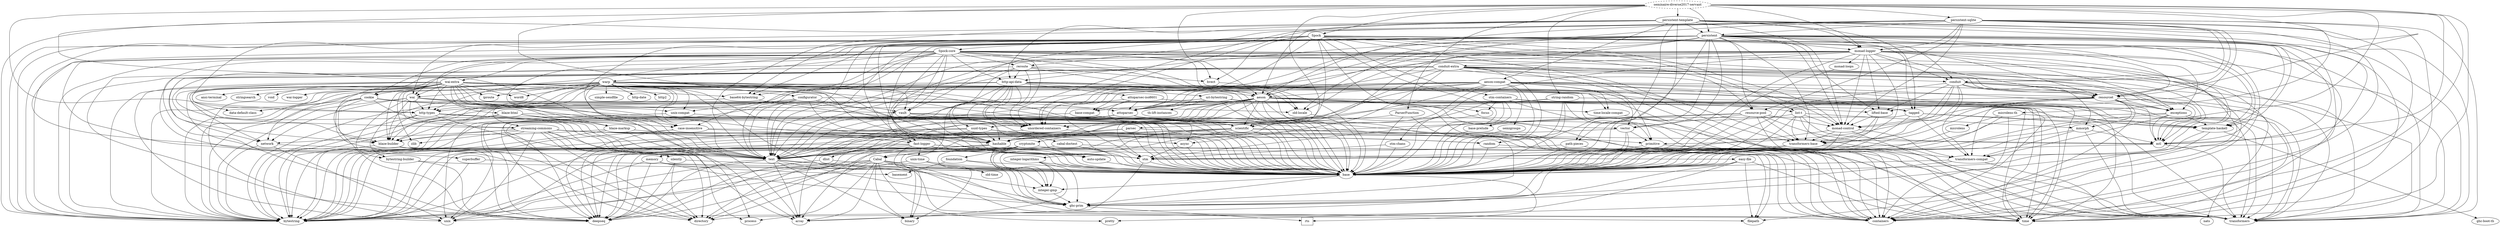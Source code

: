 strict digraph deps {
"seminaire-diverse2017-servant" [style=dashed];
{rank=max; "array"; };
{rank=max; "binary"; };
{rank=max; "bytestring"; };
{rank=max; "containers"; };
{rank=max; "deepseq"; };
{rank=max; "directory"; };
{rank=max; "filepath"; };
{rank=max; "ghc-boot-th"; };
{rank=max; "nats"; };
{rank=max; "pretty"; };
{rank=max; "process"; };
{rank=max; "rts" [shape=box]; };
{rank=max; "time"; };
{rank=max; "transformers"; };
{rank=max; "unix"; };
"Cabal" -> "array";
"Cabal" -> "base";
"Cabal" -> "binary";
"Cabal" -> "bytestring";
"Cabal" -> "containers";
"Cabal" -> "deepseq";
"Cabal" -> "directory";
"Cabal" -> "filepath";
"Cabal" -> "pretty";
"Cabal" -> "process";
"Cabal" -> "time";
"Cabal" -> "unix";
"ParserFunction" -> "base";
"ParserFunction" -> "containers";
"ParserFunction" -> "parsec";
"Spock" -> "Spock-core";
"Spock" -> "base";
"Spock" -> "base64-bytestring";
"Spock" -> "bytestring";
"Spock" -> "containers";
"Spock" -> "cryptonite";
"Spock" -> "focus";
"Spock" -> "hashable";
"Spock" -> "http-types";
"Spock" -> "hvect";
"Spock" -> "list-t";
"Spock" -> "monad-control";
"Spock" -> "mtl";
"Spock" -> "reroute";
"Spock" -> "resource-pool";
"Spock" -> "resourcet";
"Spock" -> "stm";
"Spock" -> "stm-containers";
"Spock" -> "text";
"Spock" -> "time";
"Spock" -> "transformers";
"Spock" -> "transformers-base";
"Spock" -> "unordered-containers";
"Spock" -> "vault";
"Spock" -> "wai";
"Spock-core" -> "aeson";
"Spock-core" -> "base";
"Spock-core" -> "base64-bytestring";
"Spock-core" -> "bytestring";
"Spock-core" -> "case-insensitive";
"Spock-core" -> "containers";
"Spock-core" -> "cookie";
"Spock-core" -> "directory";
"Spock-core" -> "hashable";
"Spock-core" -> "http-api-data";
"Spock-core" -> "http-types";
"Spock-core" -> "hvect";
"Spock-core" -> "mtl";
"Spock-core" -> "old-locale";
"Spock-core" -> "reroute";
"Spock-core" -> "resourcet";
"Spock-core" -> "stm";
"Spock-core" -> "superbuffer";
"Spock-core" -> "text";
"Spock-core" -> "time";
"Spock-core" -> "transformers";
"Spock-core" -> "unordered-containers";
"Spock-core" -> "vault";
"Spock-core" -> "wai";
"Spock-core" -> "wai-extra";
"Spock-core" -> "warp";
"aeson" -> "attoparsec";
"aeson" -> "base";
"aeson" -> "base-compat";
"aeson" -> "bytestring";
"aeson" -> "containers";
"aeson" -> "deepseq";
"aeson" -> "dlist";
"aeson" -> "ghc-prim";
"aeson" -> "hashable";
"aeson" -> "scientific";
"aeson" -> "tagged";
"aeson" -> "template-haskell";
"aeson" -> "text";
"aeson" -> "time";
"aeson" -> "time-locale-compat";
"aeson" -> "unordered-containers";
"aeson" -> "uuid-types";
"aeson" -> "vector";
"aeson-compat" -> "aeson";
"aeson-compat" -> "attoparsec";
"aeson-compat" -> "base";
"aeson-compat" -> "base-compat";
"aeson-compat" -> "bytestring";
"aeson-compat" -> "containers";
"aeson-compat" -> "exceptions";
"aeson-compat" -> "hashable";
"aeson-compat" -> "nats";
"aeson-compat" -> "scientific";
"aeson-compat" -> "semigroups";
"aeson-compat" -> "tagged";
"aeson-compat" -> "text";
"aeson-compat" -> "time";
"aeson-compat" -> "time-locale-compat";
"aeson-compat" -> "unordered-containers";
"aeson-compat" -> "vector";
"async" -> "base";
"async" -> "stm";
"attoparsec" -> "array";
"attoparsec" -> "base";
"attoparsec" -> "bytestring";
"attoparsec" -> "containers";
"attoparsec" -> "deepseq";
"attoparsec" -> "scientific";
"attoparsec" -> "text";
"attoparsec" -> "transformers";
"attoparsec-iso8601" -> "attoparsec";
"attoparsec-iso8601" -> "base";
"attoparsec-iso8601" -> "base-compat";
"attoparsec-iso8601" -> "text";
"attoparsec-iso8601" -> "time";
"auto-update" -> "base";
"base" -> "ghc-prim";
"base" -> "integer-gmp";
"base" -> "rts";
"base-compat" -> "base";
"base-compat" -> "unix";
"base-prelude" -> "base";
"base64-bytestring" -> "base";
"base64-bytestring" -> "bytestring";
"blaze-builder" -> "base";
"blaze-builder" -> "bytestring";
"blaze-builder" -> "deepseq";
"blaze-builder" -> "text";
"blaze-html" -> "base";
"blaze-html" -> "blaze-builder";
"blaze-html" -> "blaze-markup";
"blaze-html" -> "bytestring";
"blaze-html" -> "text";
"blaze-markup" -> "base";
"blaze-markup" -> "blaze-builder";
"blaze-markup" -> "bytestring";
"blaze-markup" -> "text";
"bytestring-builder" -> "base";
"bytestring-builder" -> "bytestring";
"bytestring-builder" -> "deepseq";
"cabal-doctest" -> "Cabal";
"cabal-doctest" -> "base";
"cabal-doctest" -> "directory";
"cabal-doctest" -> "filepath";
"case-insensitive" -> "base";
"case-insensitive" -> "bytestring";
"case-insensitive" -> "deepseq";
"case-insensitive" -> "hashable";
"case-insensitive" -> "text";
"conduit" -> "base";
"conduit" -> "exceptions";
"conduit" -> "lifted-base";
"conduit" -> "mmorph";
"conduit" -> "monad-control";
"conduit" -> "mtl";
"conduit" -> "primitive";
"conduit" -> "resourcet";
"conduit" -> "transformers";
"conduit" -> "transformers-base";
"conduit" -> "transformers-compat";
"conduit-extra" -> "async";
"conduit-extra" -> "attoparsec";
"conduit-extra" -> "base";
"conduit-extra" -> "blaze-builder";
"conduit-extra" -> "bytestring";
"conduit-extra" -> "conduit";
"conduit-extra" -> "directory";
"conduit-extra" -> "exceptions";
"conduit-extra" -> "filepath";
"conduit-extra" -> "monad-control";
"conduit-extra" -> "network";
"conduit-extra" -> "primitive";
"conduit-extra" -> "process";
"conduit-extra" -> "resourcet";
"conduit-extra" -> "stm";
"conduit-extra" -> "streaming-commons";
"conduit-extra" -> "text";
"conduit-extra" -> "transformers";
"conduit-extra" -> "transformers-base";
"configurator" -> "attoparsec";
"configurator" -> "base";
"configurator" -> "bytestring";
"configurator" -> "directory";
"configurator" -> "hashable";
"configurator" -> "text";
"configurator" -> "unix-compat";
"configurator" -> "unordered-containers";
"cookie" -> "base";
"cookie" -> "blaze-builder";
"cookie" -> "bytestring";
"cookie" -> "data-default-class";
"cookie" -> "deepseq";
"cookie" -> "old-locale";
"cookie" -> "text";
"cookie" -> "time";
"cryptonite" -> "base";
"cryptonite" -> "bytestring";
"cryptonite" -> "deepseq";
"cryptonite" -> "foundation";
"cryptonite" -> "ghc-prim";
"cryptonite" -> "integer-gmp";
"cryptonite" -> "memory";
"dlist" -> "base";
"dlist" -> "deepseq";
"easy-file" -> "base";
"easy-file" -> "directory";
"easy-file" -> "filepath";
"easy-file" -> "time";
"easy-file" -> "unix";
"exceptions" -> "base";
"exceptions" -> "mtl";
"exceptions" -> "stm";
"exceptions" -> "template-haskell";
"exceptions" -> "transformers";
"exceptions" -> "transformers-compat";
"fast-logger" -> "array";
"fast-logger" -> "auto-update";
"fast-logger" -> "base";
"fast-logger" -> "bytestring";
"fast-logger" -> "directory";
"fast-logger" -> "easy-file";
"fast-logger" -> "filepath";
"fast-logger" -> "text";
"fast-logger" -> "unix";
"fast-logger" -> "unix-time";
"focus" -> "base";
"foundation" -> "base";
"foundation" -> "basement";
"foundation" -> "ghc-prim";
"ghc-prim" -> "rts";
"hashable" -> "base";
"hashable" -> "bytestring";
"hashable" -> "deepseq";
"hashable" -> "ghc-prim";
"hashable" -> "integer-gmp";
"hashable" -> "text";
"http-api-data" -> "Cabal";
"http-api-data" -> "attoparsec";
"http-api-data" -> "attoparsec-iso8601";
"http-api-data" -> "base";
"http-api-data" -> "bytestring";
"http-api-data" -> "cabal-doctest";
"http-api-data" -> "containers";
"http-api-data" -> "hashable";
"http-api-data" -> "http-types";
"http-api-data" -> "text";
"http-api-data" -> "time";
"http-api-data" -> "time-locale-compat";
"http-api-data" -> "unordered-containers";
"http-api-data" -> "uri-bytestring";
"http-api-data" -> "uuid-types";
"http-types" -> "array";
"http-types" -> "base";
"http-types" -> "blaze-builder";
"http-types" -> "bytestring";
"http-types" -> "case-insensitive";
"http-types" -> "text";
"hvect" -> "base";
"integer-gmp" -> "ghc-prim";
"integer-logarithms" -> "array";
"integer-logarithms" -> "base";
"integer-logarithms" -> "ghc-prim";
"integer-logarithms" -> "integer-gmp";
"lifted-base" -> "base";
"lifted-base" -> "monad-control";
"lifted-base" -> "transformers-base";
"list-t" -> "base";
"list-t" -> "base-prelude";
"list-t" -> "mmorph";
"list-t" -> "monad-control";
"list-t" -> "mtl";
"list-t" -> "transformers";
"list-t" -> "transformers-base";
"memory" -> "base";
"memory" -> "basement";
"memory" -> "bytestring";
"memory" -> "deepseq";
"memory" -> "ghc-prim";
"microlens" -> "base";
"microlens-th" -> "base";
"microlens-th" -> "containers";
"microlens-th" -> "microlens";
"microlens-th" -> "template-haskell";
"mmorph" -> "base";
"mmorph" -> "mtl";
"mmorph" -> "transformers";
"mmorph" -> "transformers-compat";
"monad-control" -> "base";
"monad-control" -> "stm";
"monad-control" -> "transformers";
"monad-control" -> "transformers-base";
"monad-control" -> "transformers-compat";
"monad-logger" -> "base";
"monad-logger" -> "blaze-builder";
"monad-logger" -> "bytestring";
"monad-logger" -> "conduit";
"monad-logger" -> "conduit-extra";
"monad-logger" -> "exceptions";
"monad-logger" -> "fast-logger";
"monad-logger" -> "lifted-base";
"monad-logger" -> "monad-control";
"monad-logger" -> "monad-loops";
"monad-logger" -> "mtl";
"monad-logger" -> "resourcet";
"monad-logger" -> "stm";
"monad-logger" -> "stm-chans";
"monad-logger" -> "template-haskell";
"monad-logger" -> "text";
"monad-logger" -> "transformers";
"monad-logger" -> "transformers-base";
"monad-logger" -> "transformers-compat";
"monad-loops" -> "base";
"mtl" -> "base";
"mtl" -> "transformers";
"network" -> "base";
"network" -> "bytestring";
"network" -> "unix";
"old-locale" -> "base";
"parsec" -> "base";
"parsec" -> "bytestring";
"parsec" -> "mtl";
"parsec" -> "text";
"path-pieces" -> "base";
"path-pieces" -> "text";
"path-pieces" -> "time";
"persistent" -> "aeson";
"persistent" -> "attoparsec";
"persistent" -> "base";
"persistent" -> "base64-bytestring";
"persistent" -> "blaze-html";
"persistent" -> "blaze-markup";
"persistent" -> "bytestring";
"persistent" -> "conduit";
"persistent" -> "containers";
"persistent" -> "exceptions";
"persistent" -> "fast-logger";
"persistent" -> "http-api-data";
"persistent" -> "lifted-base";
"persistent" -> "monad-control";
"persistent" -> "monad-logger";
"persistent" -> "mtl";
"persistent" -> "old-locale";
"persistent" -> "path-pieces";
"persistent" -> "resource-pool";
"persistent" -> "resourcet";
"persistent" -> "scientific";
"persistent" -> "silently";
"persistent" -> "tagged";
"persistent" -> "template-haskell";
"persistent" -> "text";
"persistent" -> "time";
"persistent" -> "transformers";
"persistent" -> "transformers-base";
"persistent" -> "unordered-containers";
"persistent" -> "vector";
"persistent-sqlite" -> "aeson";
"persistent-sqlite" -> "base";
"persistent-sqlite" -> "bytestring";
"persistent-sqlite" -> "conduit";
"persistent-sqlite" -> "containers";
"persistent-sqlite" -> "microlens-th";
"persistent-sqlite" -> "monad-control";
"persistent-sqlite" -> "monad-logger";
"persistent-sqlite" -> "old-locale";
"persistent-sqlite" -> "persistent";
"persistent-sqlite" -> "resource-pool";
"persistent-sqlite" -> "resourcet";
"persistent-sqlite" -> "text";
"persistent-sqlite" -> "time";
"persistent-sqlite" -> "transformers";
"persistent-sqlite" -> "unordered-containers";
"persistent-template" -> "aeson";
"persistent-template" -> "aeson-compat";
"persistent-template" -> "base";
"persistent-template" -> "bytestring";
"persistent-template" -> "containers";
"persistent-template" -> "ghc-prim";
"persistent-template" -> "http-api-data";
"persistent-template" -> "monad-control";
"persistent-template" -> "monad-logger";
"persistent-template" -> "path-pieces";
"persistent-template" -> "persistent";
"persistent-template" -> "tagged";
"persistent-template" -> "template-haskell";
"persistent-template" -> "text";
"persistent-template" -> "transformers";
"persistent-template" -> "unordered-containers";
"primitive" -> "base";
"primitive" -> "ghc-prim";
"primitive" -> "transformers";
"random" -> "base";
"random" -> "time";
"reroute" -> "base";
"reroute" -> "deepseq";
"reroute" -> "hashable";
"reroute" -> "http-api-data";
"reroute" -> "hvect";
"reroute" -> "mtl";
"reroute" -> "text";
"reroute" -> "unordered-containers";
"resource-pool" -> "base";
"resource-pool" -> "hashable";
"resource-pool" -> "monad-control";
"resource-pool" -> "stm";
"resource-pool" -> "time";
"resource-pool" -> "transformers";
"resource-pool" -> "transformers-base";
"resource-pool" -> "vector";
"resourcet" -> "base";
"resourcet" -> "containers";
"resourcet" -> "exceptions";
"resourcet" -> "lifted-base";
"resourcet" -> "mmorph";
"resourcet" -> "monad-control";
"resourcet" -> "mtl";
"resourcet" -> "transformers";
"resourcet" -> "transformers-base";
"resourcet" -> "transformers-compat";
"scientific" -> "base";
"scientific" -> "binary";
"scientific" -> "bytestring";
"scientific" -> "containers";
"scientific" -> "deepseq";
"scientific" -> "hashable";
"scientific" -> "integer-gmp";
"scientific" -> "integer-logarithms";
"scientific" -> "primitive";
"scientific" -> "text";
"semigroups" -> "base";
"seminaire-diverse2017-servant" -> "ParserFunction";
"seminaire-diverse2017-servant" -> "Spock";
"seminaire-diverse2017-servant" -> "aeson";
"seminaire-diverse2017-servant" -> "base";
"seminaire-diverse2017-servant" -> "configurator";
"seminaire-diverse2017-servant" -> "containers";
"seminaire-diverse2017-servant" -> "http-types";
"seminaire-diverse2017-servant" -> "monad-logger";
"seminaire-diverse2017-servant" -> "mtl";
"seminaire-diverse2017-servant" -> "persistent";
"seminaire-diverse2017-servant" -> "persistent-sqlite";
"seminaire-diverse2017-servant" -> "persistent-template";
"seminaire-diverse2017-servant" -> "resourcet";
"seminaire-diverse2017-servant" -> "scientific";
"seminaire-diverse2017-servant" -> "string-random";
"seminaire-diverse2017-servant" -> "text";
"seminaire-diverse2017-servant" -> "time";
"silently" -> "base";
"silently" -> "deepseq";
"silently" -> "directory";
"stm" -> "array";
"stm" -> "base";
"stm-chans" -> "base";
"stm-chans" -> "stm";
"stm-containers" -> "base";
"stm-containers" -> "base-prelude";
"stm-containers" -> "focus";
"stm-containers" -> "hashable";
"stm-containers" -> "list-t";
"stm-containers" -> "primitive";
"stm-containers" -> "transformers";
"streaming-commons" -> "array";
"streaming-commons" -> "async";
"streaming-commons" -> "base";
"streaming-commons" -> "blaze-builder";
"streaming-commons" -> "bytestring";
"streaming-commons" -> "directory";
"streaming-commons" -> "network";
"streaming-commons" -> "process";
"streaming-commons" -> "random";
"streaming-commons" -> "stm";
"streaming-commons" -> "text";
"streaming-commons" -> "transformers";
"streaming-commons" -> "unix";
"streaming-commons" -> "zlib";
"string-random" -> "attoparsec";
"string-random" -> "base";
"string-random" -> "containers";
"string-random" -> "random";
"string-random" -> "text";
"string-random" -> "transformers";
"superbuffer" -> "base";
"superbuffer" -> "bytestring";
"tagged" -> "base";
"tagged" -> "deepseq";
"tagged" -> "template-haskell";
"tagged" -> "transformers";
"tagged" -> "transformers-compat";
"template-haskell" -> "base";
"template-haskell" -> "ghc-boot-th";
"template-haskell" -> "pretty";
"text" -> "array";
"text" -> "base";
"text" -> "binary";
"text" -> "bytestring";
"text" -> "deepseq";
"text" -> "ghc-prim";
"text" -> "integer-gmp";
"time-locale-compat" -> "base";
"time-locale-compat" -> "time";
"transformers-base" -> "base";
"transformers-base" -> "stm";
"transformers-base" -> "transformers";
"transformers-base" -> "transformers-compat";
"transformers-compat" -> "base";
"transformers-compat" -> "ghc-prim";
"transformers-compat" -> "transformers";
"unix-compat" -> "base";
"unix-compat" -> "unix";
"unix-time" -> "base";
"unix-time" -> "binary";
"unix-time" -> "bytestring";
"unix-time" -> "old-time";
"unordered-containers" -> "base";
"unordered-containers" -> "deepseq";
"unordered-containers" -> "hashable";
"uri-bytestring" -> "attoparsec";
"uri-bytestring" -> "base";
"uri-bytestring" -> "blaze-builder";
"uri-bytestring" -> "bytestring";
"uri-bytestring" -> "containers";
"uri-bytestring" -> "template-haskell";
"uri-bytestring" -> "th-lift-instances";
"uuid-types" -> "base";
"uuid-types" -> "binary";
"uuid-types" -> "bytestring";
"uuid-types" -> "deepseq";
"uuid-types" -> "hashable";
"uuid-types" -> "random";
"uuid-types" -> "text";
"vault" -> "base";
"vault" -> "containers";
"vault" -> "hashable";
"vault" -> "unordered-containers";
"vector" -> "base";
"vector" -> "deepseq";
"vector" -> "ghc-prim";
"vector" -> "primitive";
"wai" -> "base";
"wai" -> "blaze-builder";
"wai" -> "bytestring";
"wai" -> "bytestring-builder";
"wai" -> "http-types";
"wai" -> "network";
"wai" -> "text";
"wai" -> "transformers";
"wai" -> "vault";
"wai-extra" -> "aeson";
"wai-extra" -> "ansi-terminal";
"wai-extra" -> "base";
"wai-extra" -> "base64-bytestring";
"wai-extra" -> "blaze-builder";
"wai-extra" -> "bytestring";
"wai-extra" -> "case-insensitive";
"wai-extra" -> "containers";
"wai-extra" -> "cookie";
"wai-extra" -> "data-default-class";
"wai-extra" -> "deepseq";
"wai-extra" -> "directory";
"wai-extra" -> "fast-logger";
"wai-extra" -> "http-types";
"wai-extra" -> "iproute";
"wai-extra" -> "lifted-base";
"wai-extra" -> "network";
"wai-extra" -> "old-locale";
"wai-extra" -> "resourcet";
"wai-extra" -> "streaming-commons";
"wai-extra" -> "stringsearch";
"wai-extra" -> "text";
"wai-extra" -> "time";
"wai-extra" -> "transformers";
"wai-extra" -> "unix";
"wai-extra" -> "unix-compat";
"wai-extra" -> "vault";
"wai-extra" -> "void";
"wai-extra" -> "wai";
"wai-extra" -> "wai-logger";
"wai-extra" -> "word8";
"wai-extra" -> "zlib";
"warp" -> "array";
"warp" -> "async";
"warp" -> "auto-update";
"warp" -> "base";
"warp" -> "blaze-builder";
"warp" -> "bytestring";
"warp" -> "bytestring-builder";
"warp" -> "case-insensitive";
"warp" -> "containers";
"warp" -> "ghc-prim";
"warp" -> "hashable";
"warp" -> "http-date";
"warp" -> "http-types";
"warp" -> "http2";
"warp" -> "iproute";
"warp" -> "network";
"warp" -> "simple-sendfile";
"warp" -> "stm";
"warp" -> "streaming-commons";
"warp" -> "text";
"warp" -> "unix";
"warp" -> "unix-compat";
"warp" -> "vault";
"warp" -> "wai";
"warp" -> "word8";
}
